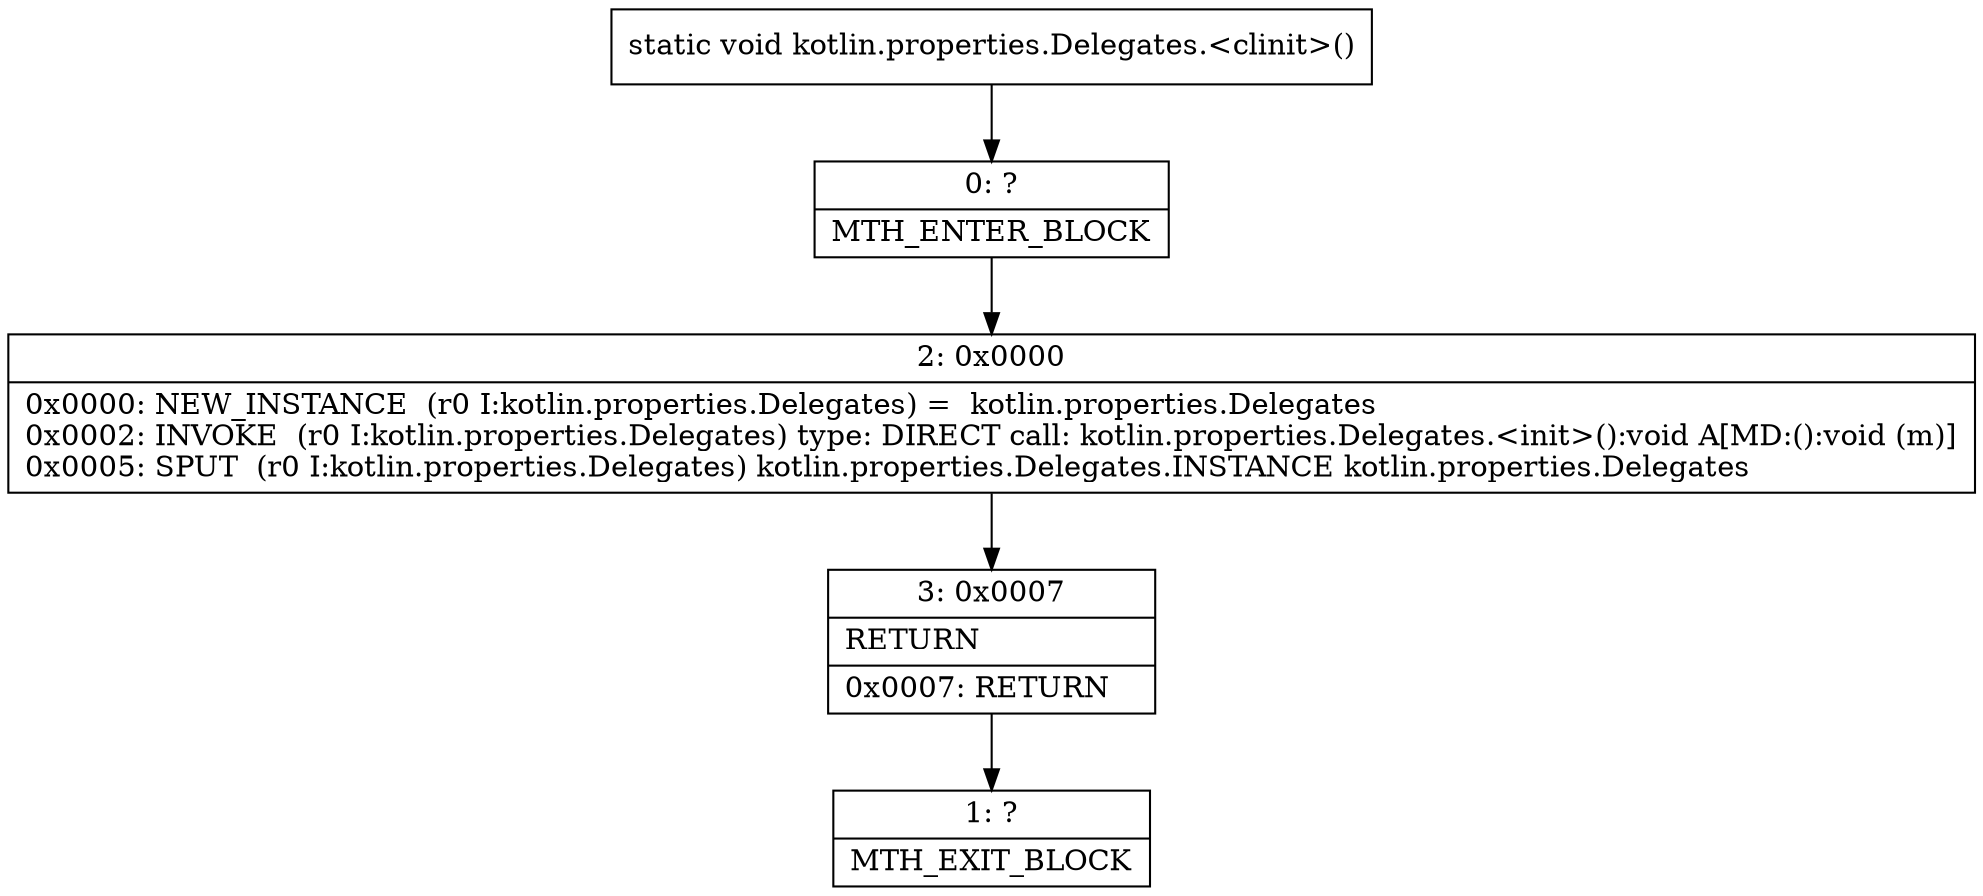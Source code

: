 digraph "CFG forkotlin.properties.Delegates.\<clinit\>()V" {
Node_0 [shape=record,label="{0\:\ ?|MTH_ENTER_BLOCK\l}"];
Node_2 [shape=record,label="{2\:\ 0x0000|0x0000: NEW_INSTANCE  (r0 I:kotlin.properties.Delegates) =  kotlin.properties.Delegates \l0x0002: INVOKE  (r0 I:kotlin.properties.Delegates) type: DIRECT call: kotlin.properties.Delegates.\<init\>():void A[MD:():void (m)]\l0x0005: SPUT  (r0 I:kotlin.properties.Delegates) kotlin.properties.Delegates.INSTANCE kotlin.properties.Delegates \l}"];
Node_3 [shape=record,label="{3\:\ 0x0007|RETURN\l|0x0007: RETURN   \l}"];
Node_1 [shape=record,label="{1\:\ ?|MTH_EXIT_BLOCK\l}"];
MethodNode[shape=record,label="{static void kotlin.properties.Delegates.\<clinit\>() }"];
MethodNode -> Node_0;Node_0 -> Node_2;
Node_2 -> Node_3;
Node_3 -> Node_1;
}

